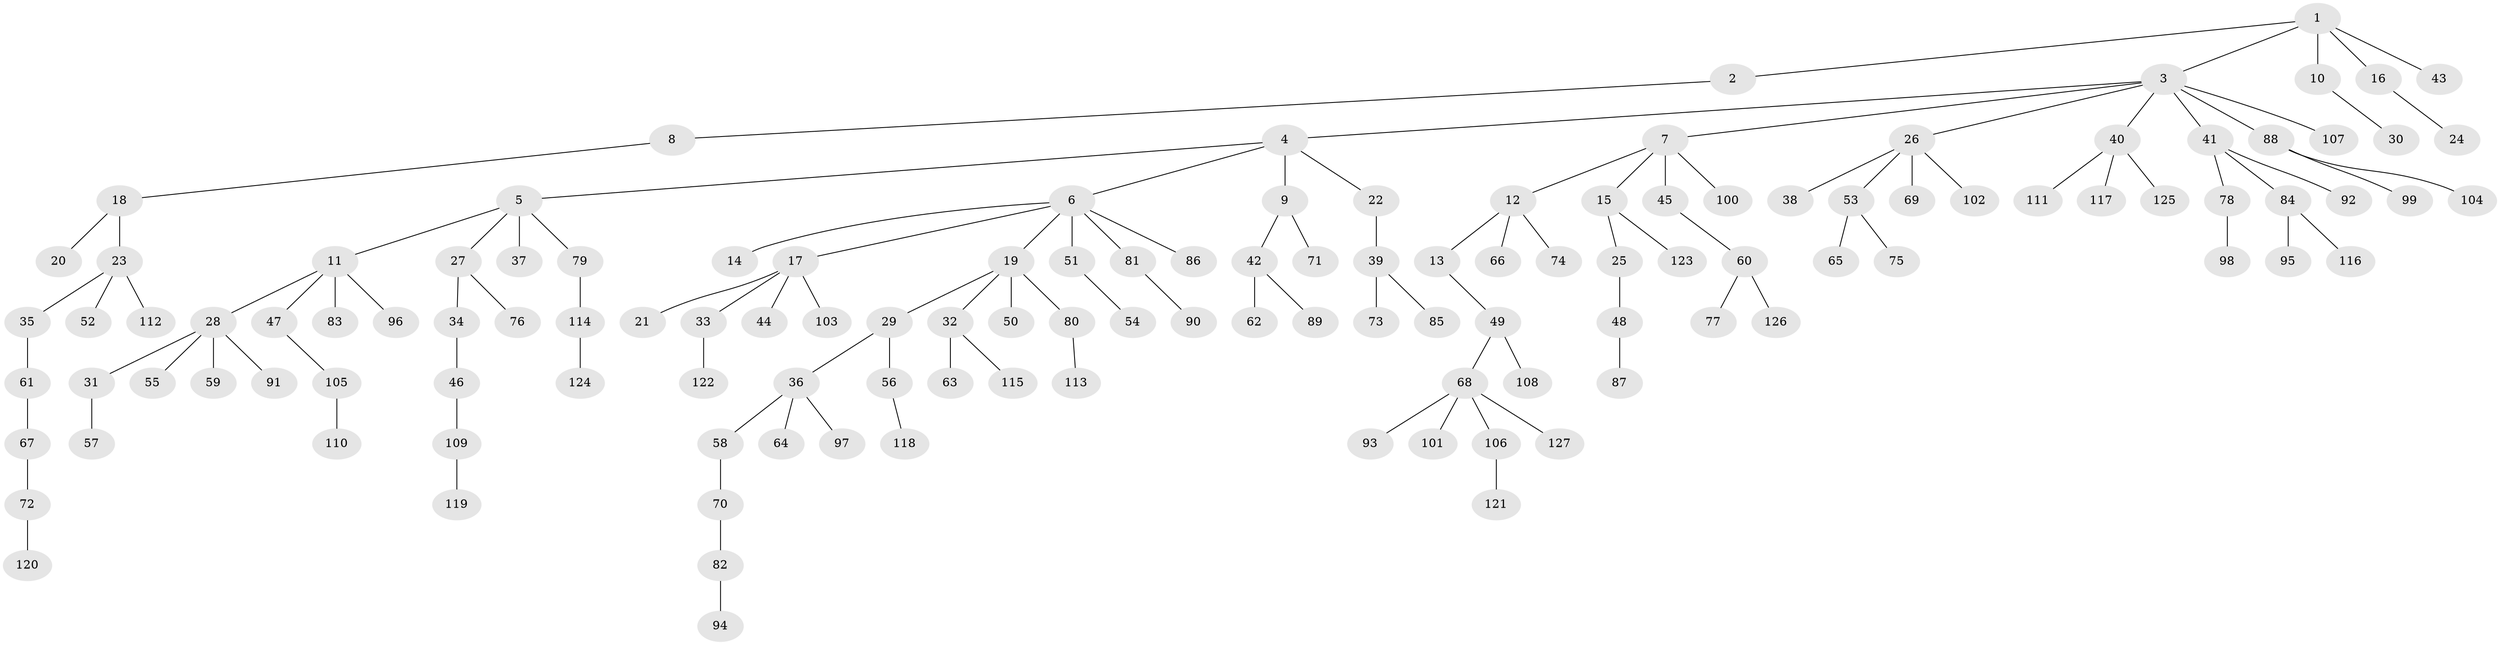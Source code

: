 // coarse degree distribution, {1: 0.8421052631578947, 4: 0.02631578947368421, 2: 0.10526315789473684, 30: 0.02631578947368421}
// Generated by graph-tools (version 1.1) at 2025/55/03/04/25 21:55:45]
// undirected, 127 vertices, 126 edges
graph export_dot {
graph [start="1"]
  node [color=gray90,style=filled];
  1;
  2;
  3;
  4;
  5;
  6;
  7;
  8;
  9;
  10;
  11;
  12;
  13;
  14;
  15;
  16;
  17;
  18;
  19;
  20;
  21;
  22;
  23;
  24;
  25;
  26;
  27;
  28;
  29;
  30;
  31;
  32;
  33;
  34;
  35;
  36;
  37;
  38;
  39;
  40;
  41;
  42;
  43;
  44;
  45;
  46;
  47;
  48;
  49;
  50;
  51;
  52;
  53;
  54;
  55;
  56;
  57;
  58;
  59;
  60;
  61;
  62;
  63;
  64;
  65;
  66;
  67;
  68;
  69;
  70;
  71;
  72;
  73;
  74;
  75;
  76;
  77;
  78;
  79;
  80;
  81;
  82;
  83;
  84;
  85;
  86;
  87;
  88;
  89;
  90;
  91;
  92;
  93;
  94;
  95;
  96;
  97;
  98;
  99;
  100;
  101;
  102;
  103;
  104;
  105;
  106;
  107;
  108;
  109;
  110;
  111;
  112;
  113;
  114;
  115;
  116;
  117;
  118;
  119;
  120;
  121;
  122;
  123;
  124;
  125;
  126;
  127;
  1 -- 2;
  1 -- 3;
  1 -- 10;
  1 -- 16;
  1 -- 43;
  2 -- 8;
  3 -- 4;
  3 -- 7;
  3 -- 26;
  3 -- 40;
  3 -- 41;
  3 -- 88;
  3 -- 107;
  4 -- 5;
  4 -- 6;
  4 -- 9;
  4 -- 22;
  5 -- 11;
  5 -- 27;
  5 -- 37;
  5 -- 79;
  6 -- 14;
  6 -- 17;
  6 -- 19;
  6 -- 51;
  6 -- 81;
  6 -- 86;
  7 -- 12;
  7 -- 15;
  7 -- 45;
  7 -- 100;
  8 -- 18;
  9 -- 42;
  9 -- 71;
  10 -- 30;
  11 -- 28;
  11 -- 47;
  11 -- 83;
  11 -- 96;
  12 -- 13;
  12 -- 66;
  12 -- 74;
  13 -- 49;
  15 -- 25;
  15 -- 123;
  16 -- 24;
  17 -- 21;
  17 -- 33;
  17 -- 44;
  17 -- 103;
  18 -- 20;
  18 -- 23;
  19 -- 29;
  19 -- 32;
  19 -- 50;
  19 -- 80;
  22 -- 39;
  23 -- 35;
  23 -- 52;
  23 -- 112;
  25 -- 48;
  26 -- 38;
  26 -- 53;
  26 -- 69;
  26 -- 102;
  27 -- 34;
  27 -- 76;
  28 -- 31;
  28 -- 55;
  28 -- 59;
  28 -- 91;
  29 -- 36;
  29 -- 56;
  31 -- 57;
  32 -- 63;
  32 -- 115;
  33 -- 122;
  34 -- 46;
  35 -- 61;
  36 -- 58;
  36 -- 64;
  36 -- 97;
  39 -- 73;
  39 -- 85;
  40 -- 111;
  40 -- 117;
  40 -- 125;
  41 -- 78;
  41 -- 84;
  41 -- 92;
  42 -- 62;
  42 -- 89;
  45 -- 60;
  46 -- 109;
  47 -- 105;
  48 -- 87;
  49 -- 68;
  49 -- 108;
  51 -- 54;
  53 -- 65;
  53 -- 75;
  56 -- 118;
  58 -- 70;
  60 -- 77;
  60 -- 126;
  61 -- 67;
  67 -- 72;
  68 -- 93;
  68 -- 101;
  68 -- 106;
  68 -- 127;
  70 -- 82;
  72 -- 120;
  78 -- 98;
  79 -- 114;
  80 -- 113;
  81 -- 90;
  82 -- 94;
  84 -- 95;
  84 -- 116;
  88 -- 99;
  88 -- 104;
  105 -- 110;
  106 -- 121;
  109 -- 119;
  114 -- 124;
}
